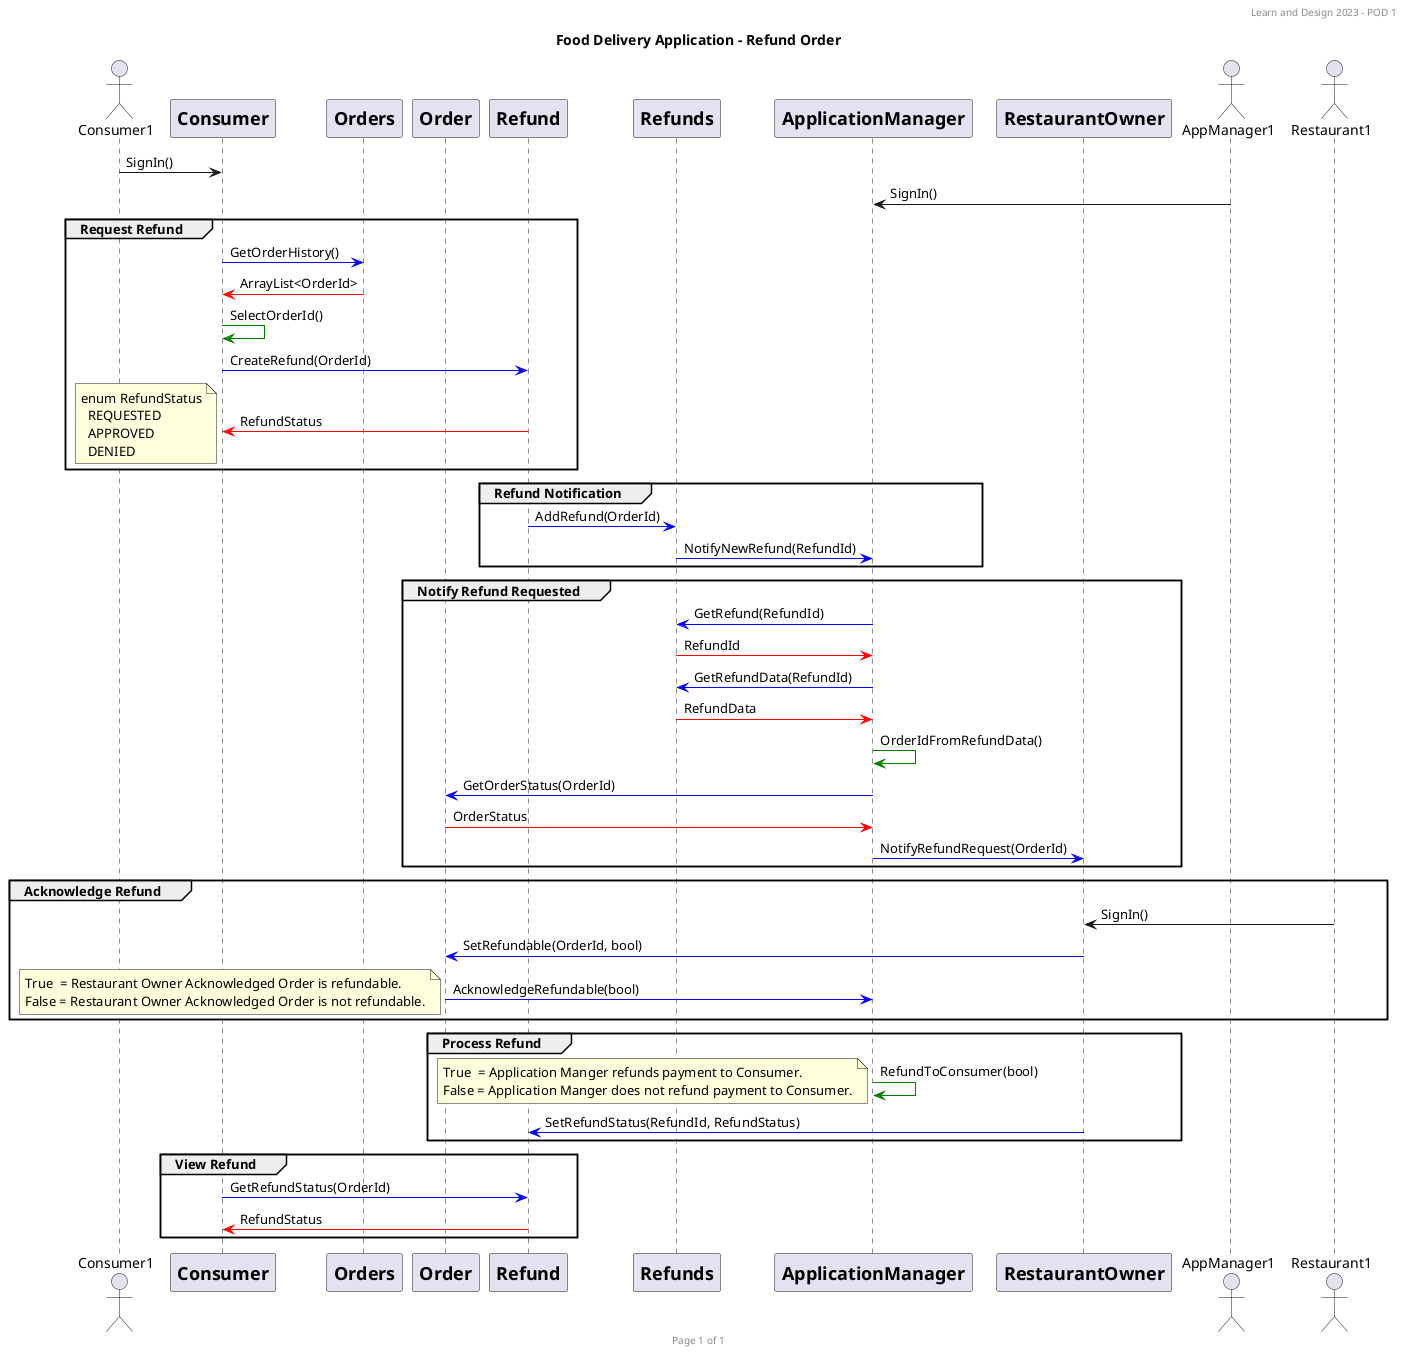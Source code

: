 @startuml
header Learn and Design 2023 - POD 1
footer Page %page% of %lastpage%

title: Food Delivery Application - Refund Order

actor Consumer1

participant Consumer [
    = Consumer
]

participant Orders [
    = Orders
]

participant Order [
    = Order
]

participant Refund [
    = Refund
]

participant Refunds [
    = Refunds
]

participant ApplicationManager [
    = ApplicationManager
]

participant RestaurantOwner [
    =  RestaurantOwner
]

actor AppManager1
actor Restaurant1


Consumer1 -> Consumer : SignIn()
ApplicationManager <- AppManager1 : SignIn()
    group Request Refund
Consumer -[#blue]> Orders : GetOrderHistory()
Consumer <[#red]- Orders : ArrayList<OrderId>
Consumer -[#green]> Consumer : SelectOrderId()
Consumer -[#blue]> Refund : CreateRefund(OrderId)
Consumer <[#red]- Refund : RefundStatus
        note left
        enum RefundStatus
          REQUESTED
          APPROVED
          DENIED
        end note
    end
    group Refund Notification
Refund -[#blue]> Refunds : AddRefund(OrderId)
Refunds -[#blue]> ApplicationManager : NotifyNewRefund(RefundId)
    end
    group Notify Refund Requested
Refunds <[#blue]- ApplicationManager : GetRefund(RefundId)
Refunds -[#red]> ApplicationManager : RefundId
Refunds <[#blue]- ApplicationManager : GetRefundData(RefundId)
Refunds -[#red]> ApplicationManager : RefundData
ApplicationManager -[#green]> ApplicationManager : OrderIdFromRefundData()
Order <[#blue]- ApplicationManager : GetOrderStatus(OrderId)
Order -[#red]> ApplicationManager : OrderStatus
ApplicationManager -[#blue]> RestaurantOwner : NotifyRefundRequest(OrderId)
    end
    group Acknowledge Refund
RestaurantOwner <- Restaurant1 : SignIn()
Order <[#blue]- RestaurantOwner : SetRefundable(OrderId, bool)
Order -[#blue]> ApplicationManager : AcknowledgeRefundable(bool)
        note left
          True  = Restaurant Owner Acknowledged Order is refundable.
          False = Restaurant Owner Acknowledged Order is not refundable.
        end note
    end
    group Process Refund
ApplicationManager -[#green]> ApplicationManager : RefundToConsumer(bool)
        note left
          True  = Application Manger refunds payment to Consumer.
          False = Application Manger does not refund payment to Consumer.
        end note
Refund <[#blue]- RestaurantOwner : SetRefundStatus(RefundId, RefundStatus)
    end
    group View Refund
Consumer -[#blue]> Refund: GetRefundStatus(OrderId)
Consumer <[#red]- Refund : RefundStatus
    end

@enduml